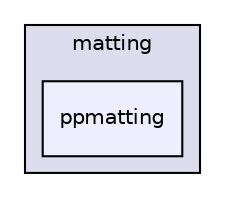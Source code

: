 digraph "/build/FastDeploy/fastdeploy/vision/matting/ppmatting" {
  compound=true
  node [ fontsize="10", fontname="Helvetica"];
  edge [ labelfontsize="10", labelfontname="Helvetica"];
  subgraph clusterdir_2e97703dae4e901bcdac129cf980fe59 {
    graph [ bgcolor="#ddddee", pencolor="black", label="matting" fontname="Helvetica", fontsize="10", URL="dir_2e97703dae4e901bcdac129cf980fe59.html"]
  dir_1cb460650efe8efa91d42d9520fb7e59 [shape=box, label="ppmatting", style="filled", fillcolor="#eeeeff", pencolor="black", URL="dir_1cb460650efe8efa91d42d9520fb7e59.html"];
  }
}
